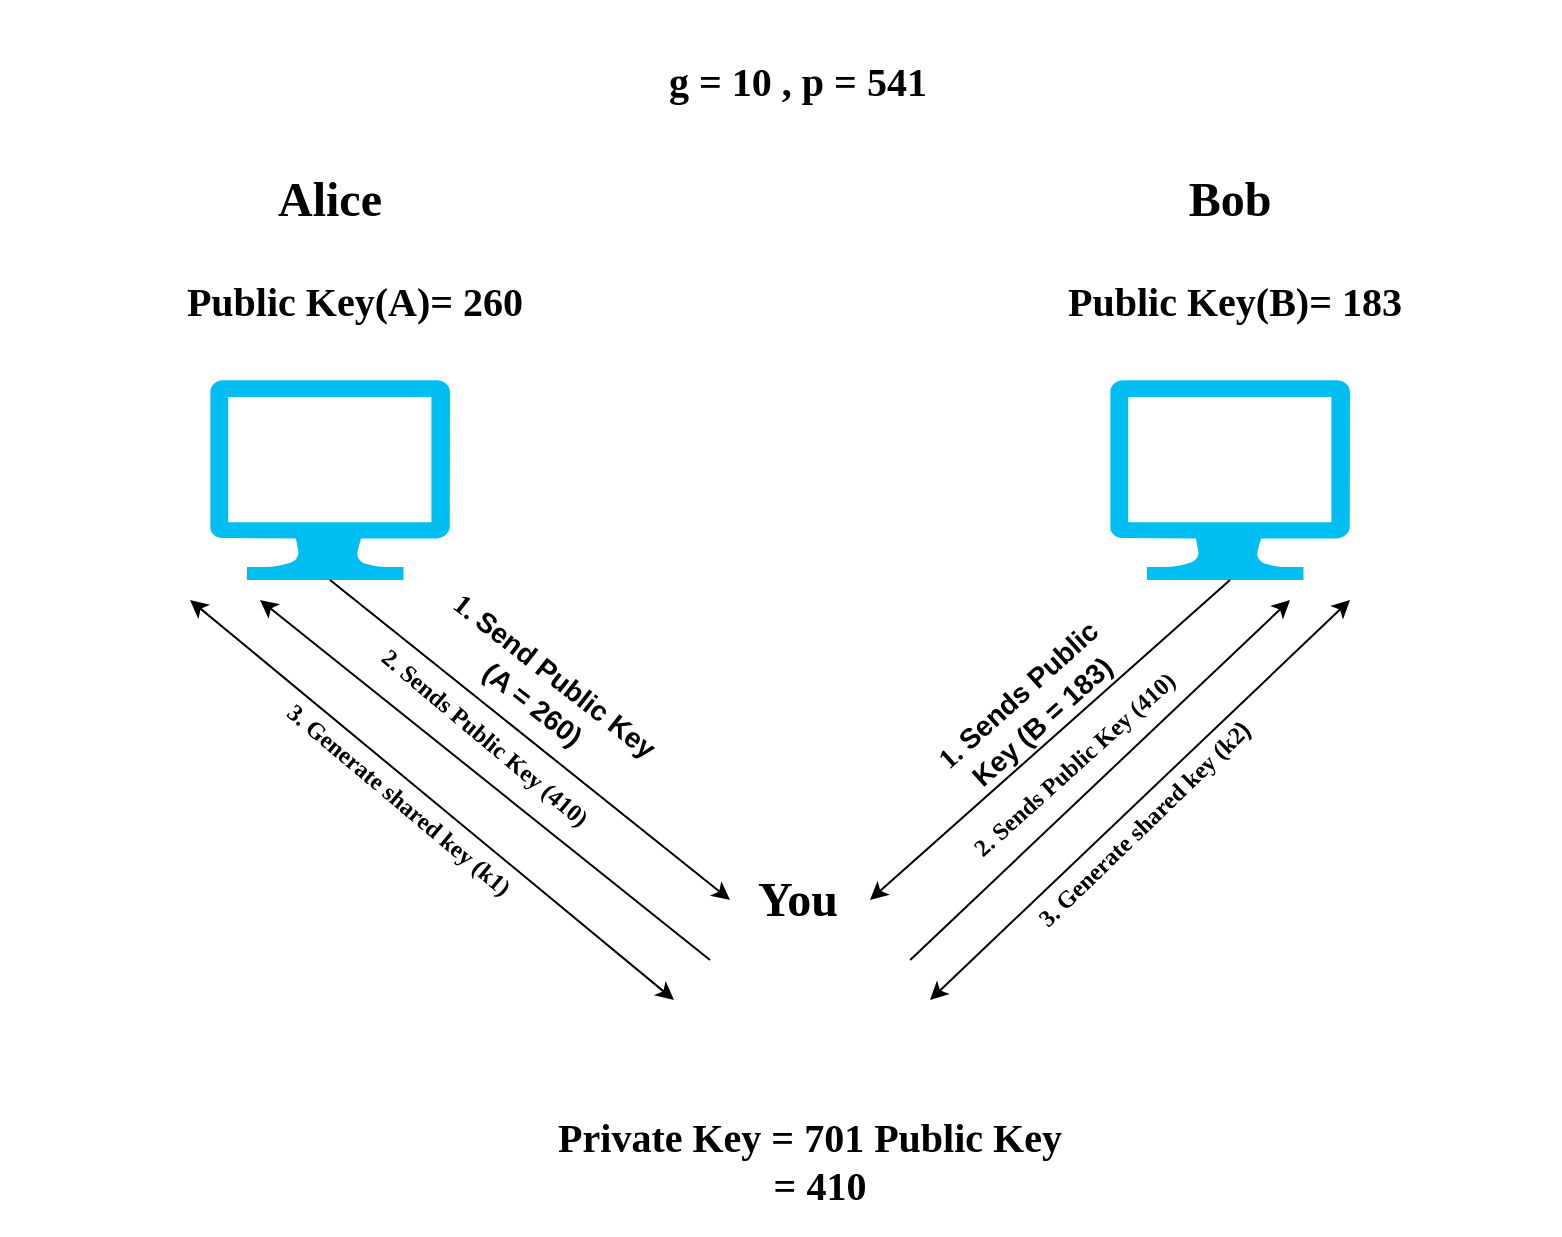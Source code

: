 <mxfile version="12.8.1" type="device"><diagram id="vYBSf_8H3Rvm0NPsomoA" name="Page-1"><mxGraphModel dx="788" dy="1597" grid="1" gridSize="10" guides="1" tooltips="1" connect="1" arrows="1" fold="1" page="1" pageScale="1" pageWidth="827" pageHeight="1169" math="0" shadow="0"><root><mxCell id="0"/><mxCell id="1" parent="0"/><mxCell id="BKWTU1BHl0myon4CQVpg-2" value="" style="verticalLabelPosition=bottom;html=1;verticalAlign=top;align=center;strokeColor=none;fillColor=#00BEF2;shape=mxgraph.azure.computer;pointerEvents=1;" vertex="1" parent="1"><mxGeometry x="120" y="100" width="120" height="100" as="geometry"/></mxCell><mxCell id="BKWTU1BHl0myon4CQVpg-3" value="" style="verticalLabelPosition=bottom;html=1;verticalAlign=top;align=center;strokeColor=none;fillColor=#00BEF2;shape=mxgraph.azure.computer;pointerEvents=1;" vertex="1" parent="1"><mxGeometry x="570" y="100" width="120" height="100" as="geometry"/></mxCell><mxCell id="BKWTU1BHl0myon4CQVpg-4" value="" style="shape=image;html=1;verticalAlign=top;verticalLabelPosition=bottom;labelBackgroundColor=#ffffff;imageAspect=0;aspect=fixed;image=https://cdn0.iconfinder.com/data/icons/kameleon-free-pack/110/Hacker-128.png" vertex="1" parent="1"><mxGeometry x="352" y="346" width="128" height="128" as="geometry"/></mxCell><mxCell id="BKWTU1BHl0myon4CQVpg-5" value="&lt;h1 style=&quot;font-size: 20px;&quot;&gt;&lt;font face=&quot;Verdana&quot; style=&quot;font-size: 20px;&quot;&gt;g = 10 , p = 541&lt;/font&gt;&lt;/h1&gt;" style="text;html=1;strokeColor=none;fillColor=none;align=center;verticalAlign=middle;whiteSpace=wrap;rounded=0;fontSize=20;" vertex="1" parent="1"><mxGeometry x="249" y="-90" width="330" height="80" as="geometry"/></mxCell><mxCell id="BKWTU1BHl0myon4CQVpg-6" value="&lt;h1&gt;&lt;font face=&quot;Verdana&quot;&gt;You&lt;/font&gt;&lt;/h1&gt;" style="text;html=1;strokeColor=none;fillColor=none;align=center;verticalAlign=middle;whiteSpace=wrap;rounded=0;" vertex="1" parent="1"><mxGeometry x="249" y="320" width="330" height="80" as="geometry"/></mxCell><mxCell id="BKWTU1BHl0myon4CQVpg-7" value="&lt;h1&gt;&lt;font face=&quot;Verdana&quot;&gt;Alice&lt;/font&gt;&lt;/h1&gt;" style="text;html=1;strokeColor=none;fillColor=none;align=center;verticalAlign=middle;whiteSpace=wrap;rounded=0;" vertex="1" parent="1"><mxGeometry x="15" y="-30" width="330" height="80" as="geometry"/></mxCell><mxCell id="BKWTU1BHl0myon4CQVpg-8" value="&lt;h1&gt;&lt;font face=&quot;Verdana&quot;&gt;Bob&lt;/font&gt;&lt;/h1&gt;" style="text;html=1;strokeColor=none;fillColor=none;align=center;verticalAlign=middle;whiteSpace=wrap;rounded=0;" vertex="1" parent="1"><mxGeometry x="465" y="-30" width="330" height="80" as="geometry"/></mxCell><mxCell id="BKWTU1BHl0myon4CQVpg-9" value="&lt;h1 style=&quot;font-size: 20px;&quot;&gt;&lt;font face=&quot;Verdana&quot; style=&quot;font-size: 20px;&quot;&gt;Private Key = 701 Public Key&amp;nbsp; &amp;nbsp;= 410&lt;/font&gt;&lt;/h1&gt;" style="text;html=1;strokeColor=none;fillColor=none;align=center;verticalAlign=middle;whiteSpace=wrap;rounded=0;fontSize=20;" vertex="1" parent="1"><mxGeometry x="290" y="460" width="265" height="60" as="geometry"/></mxCell><mxCell id="BKWTU1BHl0myon4CQVpg-14" value="" style="endArrow=classic;html=1;exitX=0.5;exitY=1;exitDx=0;exitDy=0;exitPerimeter=0;entryX=0.397;entryY=0.5;entryDx=0;entryDy=0;entryPerimeter=0;" edge="1" parent="1" source="BKWTU1BHl0myon4CQVpg-2" target="BKWTU1BHl0myon4CQVpg-6"><mxGeometry width="50" height="50" relative="1" as="geometry"><mxPoint x="390" y="280" as="sourcePoint"/><mxPoint x="440" y="230" as="targetPoint"/></mxGeometry></mxCell><mxCell id="BKWTU1BHl0myon4CQVpg-15" value="&lt;h1 style=&quot;font-size: 14px;&quot;&gt;&lt;font face=&quot;Verdana&quot; style=&quot;font-size: 14px;&quot;&gt;1.&amp;nbsp;&lt;/font&gt;Send Public Key (A = 260)&lt;/h1&gt;" style="text;html=1;strokeColor=none;fillColor=none;align=center;verticalAlign=middle;whiteSpace=wrap;rounded=0;rotation=38;fontSize=14;" vertex="1" parent="1"><mxGeometry x="222" y="230" width="130" height="50" as="geometry"/></mxCell><mxCell id="BKWTU1BHl0myon4CQVpg-16" value="" style="endArrow=classic;html=1;exitX=0.5;exitY=1;exitDx=0;exitDy=0;exitPerimeter=0;entryX=0.609;entryY=0.5;entryDx=0;entryDy=0;entryPerimeter=0;" edge="1" parent="1" source="BKWTU1BHl0myon4CQVpg-3" target="BKWTU1BHl0myon4CQVpg-6"><mxGeometry width="50" height="50" relative="1" as="geometry"><mxPoint x="390" y="280" as="sourcePoint"/><mxPoint x="440" y="230" as="targetPoint"/></mxGeometry></mxCell><mxCell id="BKWTU1BHl0myon4CQVpg-17" value="&lt;h1 style=&quot;font-size: 14px;&quot;&gt;&lt;font face=&quot;Verdana&quot; style=&quot;font-size: 14px;&quot;&gt;1.&amp;nbsp;&lt;/font&gt;Sends Public Key (B = 183)&lt;/h1&gt;" style="text;html=1;strokeColor=none;fillColor=none;align=center;verticalAlign=middle;whiteSpace=wrap;rounded=0;rotation=318;fontSize=14;" vertex="1" parent="1"><mxGeometry x="465" y="239.0" width="130" height="50" as="geometry"/></mxCell><mxCell id="BKWTU1BHl0myon4CQVpg-20" value="&lt;h1 style=&quot;font-size: 12px&quot;&gt;&lt;font face=&quot;Verdana&quot; style=&quot;font-size: 12px&quot;&gt;2. Sends Public Key (410)&lt;/font&gt;&lt;/h1&gt;" style="text;html=1;strokeColor=none;fillColor=none;align=center;verticalAlign=middle;whiteSpace=wrap;rounded=0;rotation=40;fontSize=12;" vertex="1" parent="1"><mxGeometry x="150" y="269" width="215" height="20" as="geometry"/></mxCell><mxCell id="BKWTU1BHl0myon4CQVpg-22" value="&lt;h1 style=&quot;font-size: 12px;&quot;&gt;&lt;font face=&quot;Verdana&quot; style=&quot;font-size: 12px;&quot;&gt;2. Sends Public Key (410)&lt;/font&gt;&lt;/h1&gt;" style="text;html=1;strokeColor=none;fillColor=none;align=center;verticalAlign=middle;whiteSpace=wrap;rounded=0;rotation=318;fontSize=12;" vertex="1" parent="1"><mxGeometry x="445.14" y="272.38" width="215.21" height="40" as="geometry"/></mxCell><mxCell id="BKWTU1BHl0myon4CQVpg-31" value="" style="endArrow=classic;html=1;entryX=0.397;entryY=0.5;entryDx=0;entryDy=0;entryPerimeter=0;" edge="1" parent="1"><mxGeometry width="50" height="50" relative="1" as="geometry"><mxPoint x="370" y="390" as="sourcePoint"/><mxPoint x="144.99" y="210.0" as="targetPoint"/></mxGeometry></mxCell><mxCell id="BKWTU1BHl0myon4CQVpg-32" value="" style="endArrow=classic;html=1;exitX=0.67;exitY=0.875;exitDx=0;exitDy=0;exitPerimeter=0;" edge="1" parent="1" source="BKWTU1BHl0myon4CQVpg-6"><mxGeometry width="50" height="50" relative="1" as="geometry"><mxPoint x="490" y="370.0" as="sourcePoint"/><mxPoint x="660" y="210" as="targetPoint"/></mxGeometry></mxCell><mxCell id="BKWTU1BHl0myon4CQVpg-33" value="&lt;h1 style=&quot;font-size: 20px&quot;&gt;&lt;font face=&quot;Verdana&quot; style=&quot;font-size: 20px&quot;&gt;Public Key(A)= 260&lt;/font&gt;&lt;/h1&gt;" style="text;html=1;strokeColor=none;fillColor=none;align=center;verticalAlign=middle;whiteSpace=wrap;rounded=0;fontSize=20;" vertex="1" parent="1"><mxGeometry x="60" y="30" width="265" height="60" as="geometry"/></mxCell><mxCell id="BKWTU1BHl0myon4CQVpg-34" value="&lt;h1 style=&quot;font-size: 20px&quot;&gt;&lt;font face=&quot;Verdana&quot; style=&quot;font-size: 20px&quot;&gt;Public Key(B)= 183&lt;/font&gt;&lt;/h1&gt;" style="text;html=1;strokeColor=none;fillColor=none;align=center;verticalAlign=middle;whiteSpace=wrap;rounded=0;fontSize=20;" vertex="1" parent="1"><mxGeometry x="500" y="30" width="265" height="60" as="geometry"/></mxCell><mxCell id="BKWTU1BHl0myon4CQVpg-37" value="" style="endArrow=classic;startArrow=classic;html=1;fontSize=14;entryX=0;entryY=0.5;entryDx=0;entryDy=0;" edge="1" parent="1" target="BKWTU1BHl0myon4CQVpg-4"><mxGeometry width="50" height="50" relative="1" as="geometry"><mxPoint x="110" y="210" as="sourcePoint"/><mxPoint x="170" y="320" as="targetPoint"/></mxGeometry></mxCell><mxCell id="BKWTU1BHl0myon4CQVpg-38" value="&lt;h1 style=&quot;font-size: 12px&quot;&gt;&lt;font face=&quot;Verdana&quot;&gt;3. Generate shared key (k1)&lt;/font&gt;&lt;/h1&gt;" style="text;html=1;strokeColor=none;fillColor=none;align=center;verticalAlign=middle;whiteSpace=wrap;rounded=0;rotation=40;fontSize=12;" vertex="1" parent="1"><mxGeometry x="107" y="300" width="215" height="20" as="geometry"/></mxCell><mxCell id="BKWTU1BHl0myon4CQVpg-39" value="&lt;h1 style=&quot;font-size: 12px&quot;&gt;&lt;font face=&quot;Verdana&quot;&gt;3. Generate shared key (k2&lt;/font&gt;)&lt;/h1&gt;" style="text;html=1;strokeColor=none;fillColor=none;align=center;verticalAlign=middle;whiteSpace=wrap;rounded=0;rotation=316;fontSize=12;" vertex="1" parent="1"><mxGeometry x="480" y="312.38" width="215" height="20" as="geometry"/></mxCell><mxCell id="BKWTU1BHl0myon4CQVpg-40" value="" style="endArrow=classic;startArrow=classic;html=1;fontSize=14;entryX=1;entryY=0.5;entryDx=0;entryDy=0;" edge="1" parent="1" target="BKWTU1BHl0myon4CQVpg-4"><mxGeometry width="50" height="50" relative="1" as="geometry"><mxPoint x="690" y="210" as="sourcePoint"/><mxPoint x="555" y="410" as="targetPoint"/></mxGeometry></mxCell></root></mxGraphModel></diagram></mxfile>